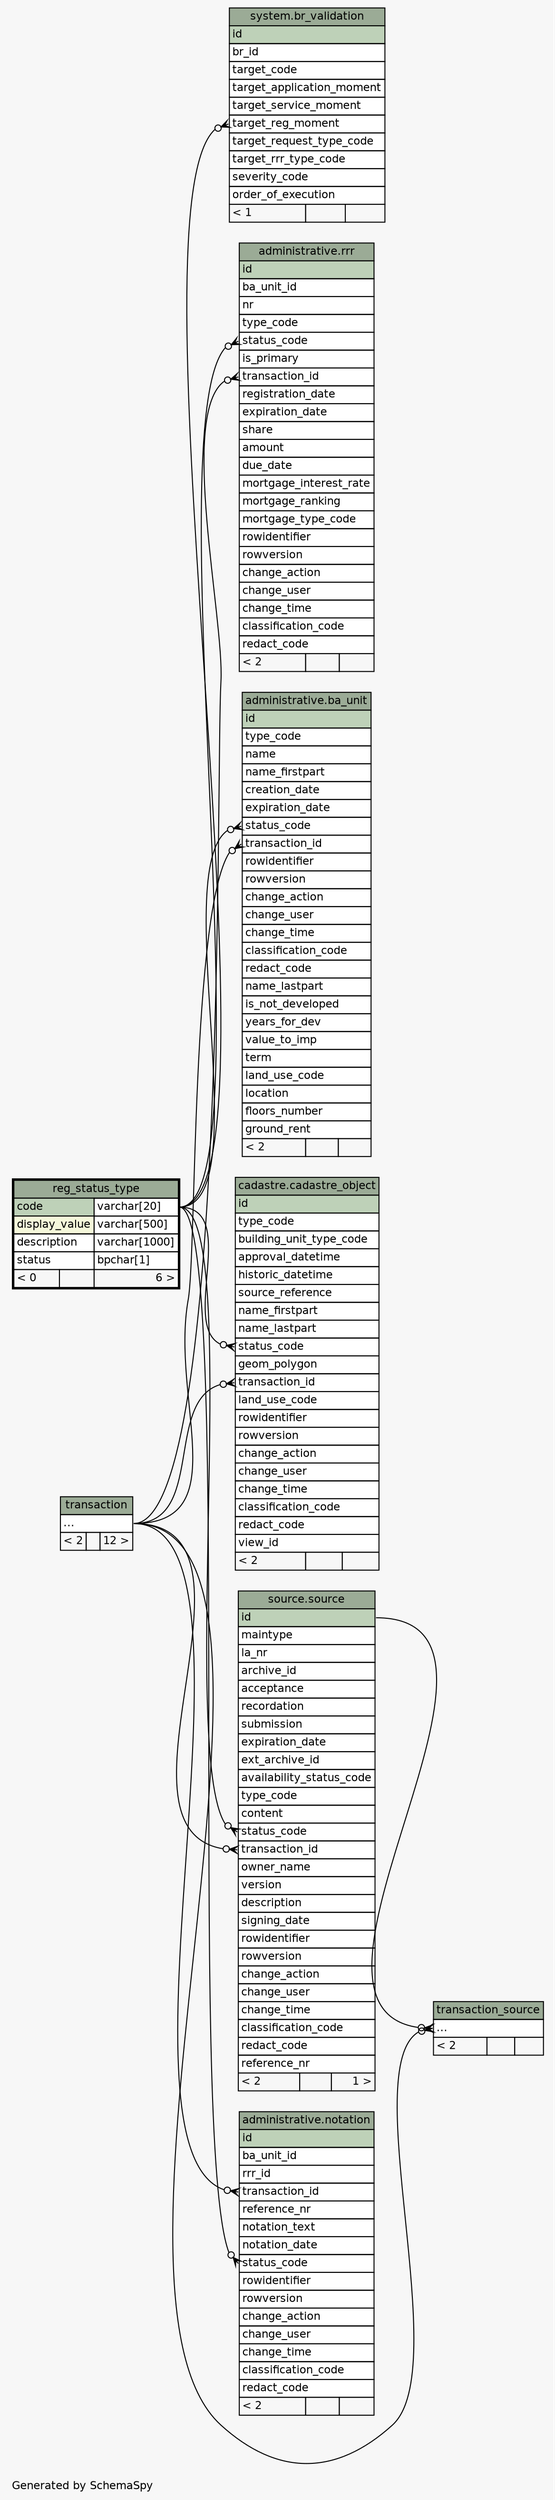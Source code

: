 // dot 2.36.0 on Windows 7 6.1
// SchemaSpy rev 590
digraph "twoDegreesRelationshipsDiagram" {
  graph [
    rankdir="RL"
    bgcolor="#f7f7f7"
    label="\nGenerated by SchemaSpy"
    labeljust="l"
    nodesep="0.18"
    ranksep="0.46"
    fontname="Helvetica"
    fontsize="11"
  ];
  node [
    fontname="Helvetica"
    fontsize="11"
    shape="plaintext"
  ];
  edge [
    arrowsize="0.8"
  ];
  "administrative.ba_unit":"status_code":w -> "reg_status_type":"code.type":e [arrowhead=none dir=back arrowtail=crowodot];
  "administrative.ba_unit":"transaction_id":w -> "transaction":"elipses":e [arrowhead=none dir=back arrowtail=crowodot];
  "system.br_validation":"target_reg_moment":w -> "reg_status_type":"code.type":e [arrowhead=none dir=back arrowtail=crowodot];
  "cadastre.cadastre_object":"status_code":w -> "reg_status_type":"code.type":e [arrowhead=none dir=back arrowtail=crowodot];
  "cadastre.cadastre_object":"transaction_id":w -> "transaction":"elipses":e [arrowhead=none dir=back arrowtail=crowodot];
  "administrative.notation":"status_code":w -> "reg_status_type":"code.type":e [arrowhead=none dir=back arrowtail=crowodot];
  "administrative.notation":"transaction_id":w -> "transaction":"elipses":e [arrowhead=none dir=back arrowtail=crowodot];
  "administrative.rrr":"status_code":w -> "reg_status_type":"code.type":e [arrowhead=none dir=back arrowtail=crowodot];
  "administrative.rrr":"transaction_id":w -> "transaction":"elipses":e [arrowhead=none dir=back arrowtail=crowodot];
  "source.source":"status_code":w -> "reg_status_type":"code.type":e [arrowhead=none dir=back arrowtail=crowodot];
  "source.source":"transaction_id":w -> "transaction":"elipses":e [arrowhead=none dir=back arrowtail=crowodot];
  "transaction_source":"elipses":w -> "source.source":"id":e [arrowhead=none dir=back arrowtail=crowodot];
  "transaction_source":"elipses":w -> "transaction":"elipses":e [arrowhead=none dir=back arrowtail=crowodot];
  "administrative.ba_unit" [
    label=<
    <TABLE BORDER="0" CELLBORDER="1" CELLSPACING="0" BGCOLOR="#ffffff">
      <TR><TD COLSPAN="3" BGCOLOR="#9bab96" ALIGN="CENTER">administrative.ba_unit</TD></TR>
      <TR><TD PORT="id" COLSPAN="3" BGCOLOR="#bed1b8" ALIGN="LEFT">id</TD></TR>
      <TR><TD PORT="type_code" COLSPAN="3" ALIGN="LEFT">type_code</TD></TR>
      <TR><TD PORT="name" COLSPAN="3" ALIGN="LEFT">name</TD></TR>
      <TR><TD PORT="name_firstpart" COLSPAN="3" ALIGN="LEFT">name_firstpart</TD></TR>
      <TR><TD PORT="creation_date" COLSPAN="3" ALIGN="LEFT">creation_date</TD></TR>
      <TR><TD PORT="expiration_date" COLSPAN="3" ALIGN="LEFT">expiration_date</TD></TR>
      <TR><TD PORT="status_code" COLSPAN="3" ALIGN="LEFT">status_code</TD></TR>
      <TR><TD PORT="transaction_id" COLSPAN="3" ALIGN="LEFT">transaction_id</TD></TR>
      <TR><TD PORT="rowidentifier" COLSPAN="3" ALIGN="LEFT">rowidentifier</TD></TR>
      <TR><TD PORT="rowversion" COLSPAN="3" ALIGN="LEFT">rowversion</TD></TR>
      <TR><TD PORT="change_action" COLSPAN="3" ALIGN="LEFT">change_action</TD></TR>
      <TR><TD PORT="change_user" COLSPAN="3" ALIGN="LEFT">change_user</TD></TR>
      <TR><TD PORT="change_time" COLSPAN="3" ALIGN="LEFT">change_time</TD></TR>
      <TR><TD PORT="classification_code" COLSPAN="3" ALIGN="LEFT">classification_code</TD></TR>
      <TR><TD PORT="redact_code" COLSPAN="3" ALIGN="LEFT">redact_code</TD></TR>
      <TR><TD PORT="name_lastpart" COLSPAN="3" ALIGN="LEFT">name_lastpart</TD></TR>
      <TR><TD PORT="is_not_developed" COLSPAN="3" ALIGN="LEFT">is_not_developed</TD></TR>
      <TR><TD PORT="years_for_dev" COLSPAN="3" ALIGN="LEFT">years_for_dev</TD></TR>
      <TR><TD PORT="value_to_imp" COLSPAN="3" ALIGN="LEFT">value_to_imp</TD></TR>
      <TR><TD PORT="term" COLSPAN="3" ALIGN="LEFT">term</TD></TR>
      <TR><TD PORT="land_use_code" COLSPAN="3" ALIGN="LEFT">land_use_code</TD></TR>
      <TR><TD PORT="location" COLSPAN="3" ALIGN="LEFT">location</TD></TR>
      <TR><TD PORT="floors_number" COLSPAN="3" ALIGN="LEFT">floors_number</TD></TR>
      <TR><TD PORT="ground_rent" COLSPAN="3" ALIGN="LEFT">ground_rent</TD></TR>
      <TR><TD ALIGN="LEFT" BGCOLOR="#f7f7f7">&lt; 2</TD><TD ALIGN="RIGHT" BGCOLOR="#f7f7f7">  </TD><TD ALIGN="RIGHT" BGCOLOR="#f7f7f7">  </TD></TR>
    </TABLE>>
    URL="../../administrative/tables/ba_unit.html"
    tooltip="administrative.ba_unit"
  ];
  "system.br_validation" [
    label=<
    <TABLE BORDER="0" CELLBORDER="1" CELLSPACING="0" BGCOLOR="#ffffff">
      <TR><TD COLSPAN="3" BGCOLOR="#9bab96" ALIGN="CENTER">system.br_validation</TD></TR>
      <TR><TD PORT="id" COLSPAN="3" BGCOLOR="#bed1b8" ALIGN="LEFT">id</TD></TR>
      <TR><TD PORT="br_id" COLSPAN="3" ALIGN="LEFT">br_id</TD></TR>
      <TR><TD PORT="target_code" COLSPAN="3" ALIGN="LEFT">target_code</TD></TR>
      <TR><TD PORT="target_application_moment" COLSPAN="3" ALIGN="LEFT">target_application_moment</TD></TR>
      <TR><TD PORT="target_service_moment" COLSPAN="3" ALIGN="LEFT">target_service_moment</TD></TR>
      <TR><TD PORT="target_reg_moment" COLSPAN="3" ALIGN="LEFT">target_reg_moment</TD></TR>
      <TR><TD PORT="target_request_type_code" COLSPAN="3" ALIGN="LEFT">target_request_type_code</TD></TR>
      <TR><TD PORT="target_rrr_type_code" COLSPAN="3" ALIGN="LEFT">target_rrr_type_code</TD></TR>
      <TR><TD PORT="severity_code" COLSPAN="3" ALIGN="LEFT">severity_code</TD></TR>
      <TR><TD PORT="order_of_execution" COLSPAN="3" ALIGN="LEFT">order_of_execution</TD></TR>
      <TR><TD ALIGN="LEFT" BGCOLOR="#f7f7f7">&lt; 1</TD><TD ALIGN="RIGHT" BGCOLOR="#f7f7f7">  </TD><TD ALIGN="RIGHT" BGCOLOR="#f7f7f7">  </TD></TR>
    </TABLE>>
    URL="../../system/tables/br_validation.html"
    tooltip="system.br_validation"
  ];
  "cadastre.cadastre_object" [
    label=<
    <TABLE BORDER="0" CELLBORDER="1" CELLSPACING="0" BGCOLOR="#ffffff">
      <TR><TD COLSPAN="3" BGCOLOR="#9bab96" ALIGN="CENTER">cadastre.cadastre_object</TD></TR>
      <TR><TD PORT="id" COLSPAN="3" BGCOLOR="#bed1b8" ALIGN="LEFT">id</TD></TR>
      <TR><TD PORT="type_code" COLSPAN="3" ALIGN="LEFT">type_code</TD></TR>
      <TR><TD PORT="building_unit_type_code" COLSPAN="3" ALIGN="LEFT">building_unit_type_code</TD></TR>
      <TR><TD PORT="approval_datetime" COLSPAN="3" ALIGN="LEFT">approval_datetime</TD></TR>
      <TR><TD PORT="historic_datetime" COLSPAN="3" ALIGN="LEFT">historic_datetime</TD></TR>
      <TR><TD PORT="source_reference" COLSPAN="3" ALIGN="LEFT">source_reference</TD></TR>
      <TR><TD PORT="name_firstpart" COLSPAN="3" ALIGN="LEFT">name_firstpart</TD></TR>
      <TR><TD PORT="name_lastpart" COLSPAN="3" ALIGN="LEFT">name_lastpart</TD></TR>
      <TR><TD PORT="status_code" COLSPAN="3" ALIGN="LEFT">status_code</TD></TR>
      <TR><TD PORT="geom_polygon" COLSPAN="3" ALIGN="LEFT">geom_polygon</TD></TR>
      <TR><TD PORT="transaction_id" COLSPAN="3" ALIGN="LEFT">transaction_id</TD></TR>
      <TR><TD PORT="land_use_code" COLSPAN="3" ALIGN="LEFT">land_use_code</TD></TR>
      <TR><TD PORT="rowidentifier" COLSPAN="3" ALIGN="LEFT">rowidentifier</TD></TR>
      <TR><TD PORT="rowversion" COLSPAN="3" ALIGN="LEFT">rowversion</TD></TR>
      <TR><TD PORT="change_action" COLSPAN="3" ALIGN="LEFT">change_action</TD></TR>
      <TR><TD PORT="change_user" COLSPAN="3" ALIGN="LEFT">change_user</TD></TR>
      <TR><TD PORT="change_time" COLSPAN="3" ALIGN="LEFT">change_time</TD></TR>
      <TR><TD PORT="classification_code" COLSPAN="3" ALIGN="LEFT">classification_code</TD></TR>
      <TR><TD PORT="redact_code" COLSPAN="3" ALIGN="LEFT">redact_code</TD></TR>
      <TR><TD PORT="view_id" COLSPAN="3" ALIGN="LEFT">view_id</TD></TR>
      <TR><TD ALIGN="LEFT" BGCOLOR="#f7f7f7">&lt; 2</TD><TD ALIGN="RIGHT" BGCOLOR="#f7f7f7">  </TD><TD ALIGN="RIGHT" BGCOLOR="#f7f7f7">  </TD></TR>
    </TABLE>>
    URL="../../cadastre/tables/cadastre_object.html"
    tooltip="cadastre.cadastre_object"
  ];
  "administrative.notation" [
    label=<
    <TABLE BORDER="0" CELLBORDER="1" CELLSPACING="0" BGCOLOR="#ffffff">
      <TR><TD COLSPAN="3" BGCOLOR="#9bab96" ALIGN="CENTER">administrative.notation</TD></TR>
      <TR><TD PORT="id" COLSPAN="3" BGCOLOR="#bed1b8" ALIGN="LEFT">id</TD></TR>
      <TR><TD PORT="ba_unit_id" COLSPAN="3" ALIGN="LEFT">ba_unit_id</TD></TR>
      <TR><TD PORT="rrr_id" COLSPAN="3" ALIGN="LEFT">rrr_id</TD></TR>
      <TR><TD PORT="transaction_id" COLSPAN="3" ALIGN="LEFT">transaction_id</TD></TR>
      <TR><TD PORT="reference_nr" COLSPAN="3" ALIGN="LEFT">reference_nr</TD></TR>
      <TR><TD PORT="notation_text" COLSPAN="3" ALIGN="LEFT">notation_text</TD></TR>
      <TR><TD PORT="notation_date" COLSPAN="3" ALIGN="LEFT">notation_date</TD></TR>
      <TR><TD PORT="status_code" COLSPAN="3" ALIGN="LEFT">status_code</TD></TR>
      <TR><TD PORT="rowidentifier" COLSPAN="3" ALIGN="LEFT">rowidentifier</TD></TR>
      <TR><TD PORT="rowversion" COLSPAN="3" ALIGN="LEFT">rowversion</TD></TR>
      <TR><TD PORT="change_action" COLSPAN="3" ALIGN="LEFT">change_action</TD></TR>
      <TR><TD PORT="change_user" COLSPAN="3" ALIGN="LEFT">change_user</TD></TR>
      <TR><TD PORT="change_time" COLSPAN="3" ALIGN="LEFT">change_time</TD></TR>
      <TR><TD PORT="classification_code" COLSPAN="3" ALIGN="LEFT">classification_code</TD></TR>
      <TR><TD PORT="redact_code" COLSPAN="3" ALIGN="LEFT">redact_code</TD></TR>
      <TR><TD ALIGN="LEFT" BGCOLOR="#f7f7f7">&lt; 2</TD><TD ALIGN="RIGHT" BGCOLOR="#f7f7f7">  </TD><TD ALIGN="RIGHT" BGCOLOR="#f7f7f7">  </TD></TR>
    </TABLE>>
    URL="../../administrative/tables/notation.html"
    tooltip="administrative.notation"
  ];
  "reg_status_type" [
    label=<
    <TABLE BORDER="2" CELLBORDER="1" CELLSPACING="0" BGCOLOR="#ffffff">
      <TR><TD COLSPAN="3" BGCOLOR="#9bab96" ALIGN="CENTER">reg_status_type</TD></TR>
      <TR><TD PORT="code" COLSPAN="2" BGCOLOR="#bed1b8" ALIGN="LEFT">code</TD><TD PORT="code.type" ALIGN="LEFT">varchar[20]</TD></TR>
      <TR><TD PORT="display_value" COLSPAN="2" BGCOLOR="#f4f7da" ALIGN="LEFT">display_value</TD><TD PORT="display_value.type" ALIGN="LEFT">varchar[500]</TD></TR>
      <TR><TD PORT="description" COLSPAN="2" ALIGN="LEFT">description</TD><TD PORT="description.type" ALIGN="LEFT">varchar[1000]</TD></TR>
      <TR><TD PORT="status" COLSPAN="2" ALIGN="LEFT">status</TD><TD PORT="status.type" ALIGN="LEFT">bpchar[1]</TD></TR>
      <TR><TD ALIGN="LEFT" BGCOLOR="#f7f7f7">&lt; 0</TD><TD ALIGN="RIGHT" BGCOLOR="#f7f7f7">  </TD><TD ALIGN="RIGHT" BGCOLOR="#f7f7f7">6 &gt;</TD></TR>
    </TABLE>>
    URL="reg_status_type.html"
    tooltip="reg_status_type"
  ];
  "administrative.rrr" [
    label=<
    <TABLE BORDER="0" CELLBORDER="1" CELLSPACING="0" BGCOLOR="#ffffff">
      <TR><TD COLSPAN="3" BGCOLOR="#9bab96" ALIGN="CENTER">administrative.rrr</TD></TR>
      <TR><TD PORT="id" COLSPAN="3" BGCOLOR="#bed1b8" ALIGN="LEFT">id</TD></TR>
      <TR><TD PORT="ba_unit_id" COLSPAN="3" ALIGN="LEFT">ba_unit_id</TD></TR>
      <TR><TD PORT="nr" COLSPAN="3" ALIGN="LEFT">nr</TD></TR>
      <TR><TD PORT="type_code" COLSPAN="3" ALIGN="LEFT">type_code</TD></TR>
      <TR><TD PORT="status_code" COLSPAN="3" ALIGN="LEFT">status_code</TD></TR>
      <TR><TD PORT="is_primary" COLSPAN="3" ALIGN="LEFT">is_primary</TD></TR>
      <TR><TD PORT="transaction_id" COLSPAN="3" ALIGN="LEFT">transaction_id</TD></TR>
      <TR><TD PORT="registration_date" COLSPAN="3" ALIGN="LEFT">registration_date</TD></TR>
      <TR><TD PORT="expiration_date" COLSPAN="3" ALIGN="LEFT">expiration_date</TD></TR>
      <TR><TD PORT="share" COLSPAN="3" ALIGN="LEFT">share</TD></TR>
      <TR><TD PORT="amount" COLSPAN="3" ALIGN="LEFT">amount</TD></TR>
      <TR><TD PORT="due_date" COLSPAN="3" ALIGN="LEFT">due_date</TD></TR>
      <TR><TD PORT="mortgage_interest_rate" COLSPAN="3" ALIGN="LEFT">mortgage_interest_rate</TD></TR>
      <TR><TD PORT="mortgage_ranking" COLSPAN="3" ALIGN="LEFT">mortgage_ranking</TD></TR>
      <TR><TD PORT="mortgage_type_code" COLSPAN="3" ALIGN="LEFT">mortgage_type_code</TD></TR>
      <TR><TD PORT="rowidentifier" COLSPAN="3" ALIGN="LEFT">rowidentifier</TD></TR>
      <TR><TD PORT="rowversion" COLSPAN="3" ALIGN="LEFT">rowversion</TD></TR>
      <TR><TD PORT="change_action" COLSPAN="3" ALIGN="LEFT">change_action</TD></TR>
      <TR><TD PORT="change_user" COLSPAN="3" ALIGN="LEFT">change_user</TD></TR>
      <TR><TD PORT="change_time" COLSPAN="3" ALIGN="LEFT">change_time</TD></TR>
      <TR><TD PORT="classification_code" COLSPAN="3" ALIGN="LEFT">classification_code</TD></TR>
      <TR><TD PORT="redact_code" COLSPAN="3" ALIGN="LEFT">redact_code</TD></TR>
      <TR><TD ALIGN="LEFT" BGCOLOR="#f7f7f7">&lt; 2</TD><TD ALIGN="RIGHT" BGCOLOR="#f7f7f7">  </TD><TD ALIGN="RIGHT" BGCOLOR="#f7f7f7">  </TD></TR>
    </TABLE>>
    URL="../../administrative/tables/rrr.html"
    tooltip="administrative.rrr"
  ];
  "source.source" [
    label=<
    <TABLE BORDER="0" CELLBORDER="1" CELLSPACING="0" BGCOLOR="#ffffff">
      <TR><TD COLSPAN="3" BGCOLOR="#9bab96" ALIGN="CENTER">source.source</TD></TR>
      <TR><TD PORT="id" COLSPAN="3" BGCOLOR="#bed1b8" ALIGN="LEFT">id</TD></TR>
      <TR><TD PORT="maintype" COLSPAN="3" ALIGN="LEFT">maintype</TD></TR>
      <TR><TD PORT="la_nr" COLSPAN="3" ALIGN="LEFT">la_nr</TD></TR>
      <TR><TD PORT="archive_id" COLSPAN="3" ALIGN="LEFT">archive_id</TD></TR>
      <TR><TD PORT="acceptance" COLSPAN="3" ALIGN="LEFT">acceptance</TD></TR>
      <TR><TD PORT="recordation" COLSPAN="3" ALIGN="LEFT">recordation</TD></TR>
      <TR><TD PORT="submission" COLSPAN="3" ALIGN="LEFT">submission</TD></TR>
      <TR><TD PORT="expiration_date" COLSPAN="3" ALIGN="LEFT">expiration_date</TD></TR>
      <TR><TD PORT="ext_archive_id" COLSPAN="3" ALIGN="LEFT">ext_archive_id</TD></TR>
      <TR><TD PORT="availability_status_code" COLSPAN="3" ALIGN="LEFT">availability_status_code</TD></TR>
      <TR><TD PORT="type_code" COLSPAN="3" ALIGN="LEFT">type_code</TD></TR>
      <TR><TD PORT="content" COLSPAN="3" ALIGN="LEFT">content</TD></TR>
      <TR><TD PORT="status_code" COLSPAN="3" ALIGN="LEFT">status_code</TD></TR>
      <TR><TD PORT="transaction_id" COLSPAN="3" ALIGN="LEFT">transaction_id</TD></TR>
      <TR><TD PORT="owner_name" COLSPAN="3" ALIGN="LEFT">owner_name</TD></TR>
      <TR><TD PORT="version" COLSPAN="3" ALIGN="LEFT">version</TD></TR>
      <TR><TD PORT="description" COLSPAN="3" ALIGN="LEFT">description</TD></TR>
      <TR><TD PORT="signing_date" COLSPAN="3" ALIGN="LEFT">signing_date</TD></TR>
      <TR><TD PORT="rowidentifier" COLSPAN="3" ALIGN="LEFT">rowidentifier</TD></TR>
      <TR><TD PORT="rowversion" COLSPAN="3" ALIGN="LEFT">rowversion</TD></TR>
      <TR><TD PORT="change_action" COLSPAN="3" ALIGN="LEFT">change_action</TD></TR>
      <TR><TD PORT="change_user" COLSPAN="3" ALIGN="LEFT">change_user</TD></TR>
      <TR><TD PORT="change_time" COLSPAN="3" ALIGN="LEFT">change_time</TD></TR>
      <TR><TD PORT="classification_code" COLSPAN="3" ALIGN="LEFT">classification_code</TD></TR>
      <TR><TD PORT="redact_code" COLSPAN="3" ALIGN="LEFT">redact_code</TD></TR>
      <TR><TD PORT="reference_nr" COLSPAN="3" ALIGN="LEFT">reference_nr</TD></TR>
      <TR><TD ALIGN="LEFT" BGCOLOR="#f7f7f7">&lt; 2</TD><TD ALIGN="RIGHT" BGCOLOR="#f7f7f7">  </TD><TD ALIGN="RIGHT" BGCOLOR="#f7f7f7">1 &gt;</TD></TR>
    </TABLE>>
    URL="../../source/tables/source.html"
    tooltip="source.source"
  ];
  "transaction" [
    label=<
    <TABLE BORDER="0" CELLBORDER="1" CELLSPACING="0" BGCOLOR="#ffffff">
      <TR><TD COLSPAN="3" BGCOLOR="#9bab96" ALIGN="CENTER">transaction</TD></TR>
      <TR><TD PORT="elipses" COLSPAN="3" ALIGN="LEFT">...</TD></TR>
      <TR><TD ALIGN="LEFT" BGCOLOR="#f7f7f7">&lt; 2</TD><TD ALIGN="RIGHT" BGCOLOR="#f7f7f7">  </TD><TD ALIGN="RIGHT" BGCOLOR="#f7f7f7">12 &gt;</TD></TR>
    </TABLE>>
    URL="transaction.html"
    tooltip="transaction"
  ];
  "transaction_source" [
    label=<
    <TABLE BORDER="0" CELLBORDER="1" CELLSPACING="0" BGCOLOR="#ffffff">
      <TR><TD COLSPAN="3" BGCOLOR="#9bab96" ALIGN="CENTER">transaction_source</TD></TR>
      <TR><TD PORT="elipses" COLSPAN="3" ALIGN="LEFT">...</TD></TR>
      <TR><TD ALIGN="LEFT" BGCOLOR="#f7f7f7">&lt; 2</TD><TD ALIGN="RIGHT" BGCOLOR="#f7f7f7">  </TD><TD ALIGN="RIGHT" BGCOLOR="#f7f7f7">  </TD></TR>
    </TABLE>>
    URL="transaction_source.html"
    tooltip="transaction_source"
  ];
}
